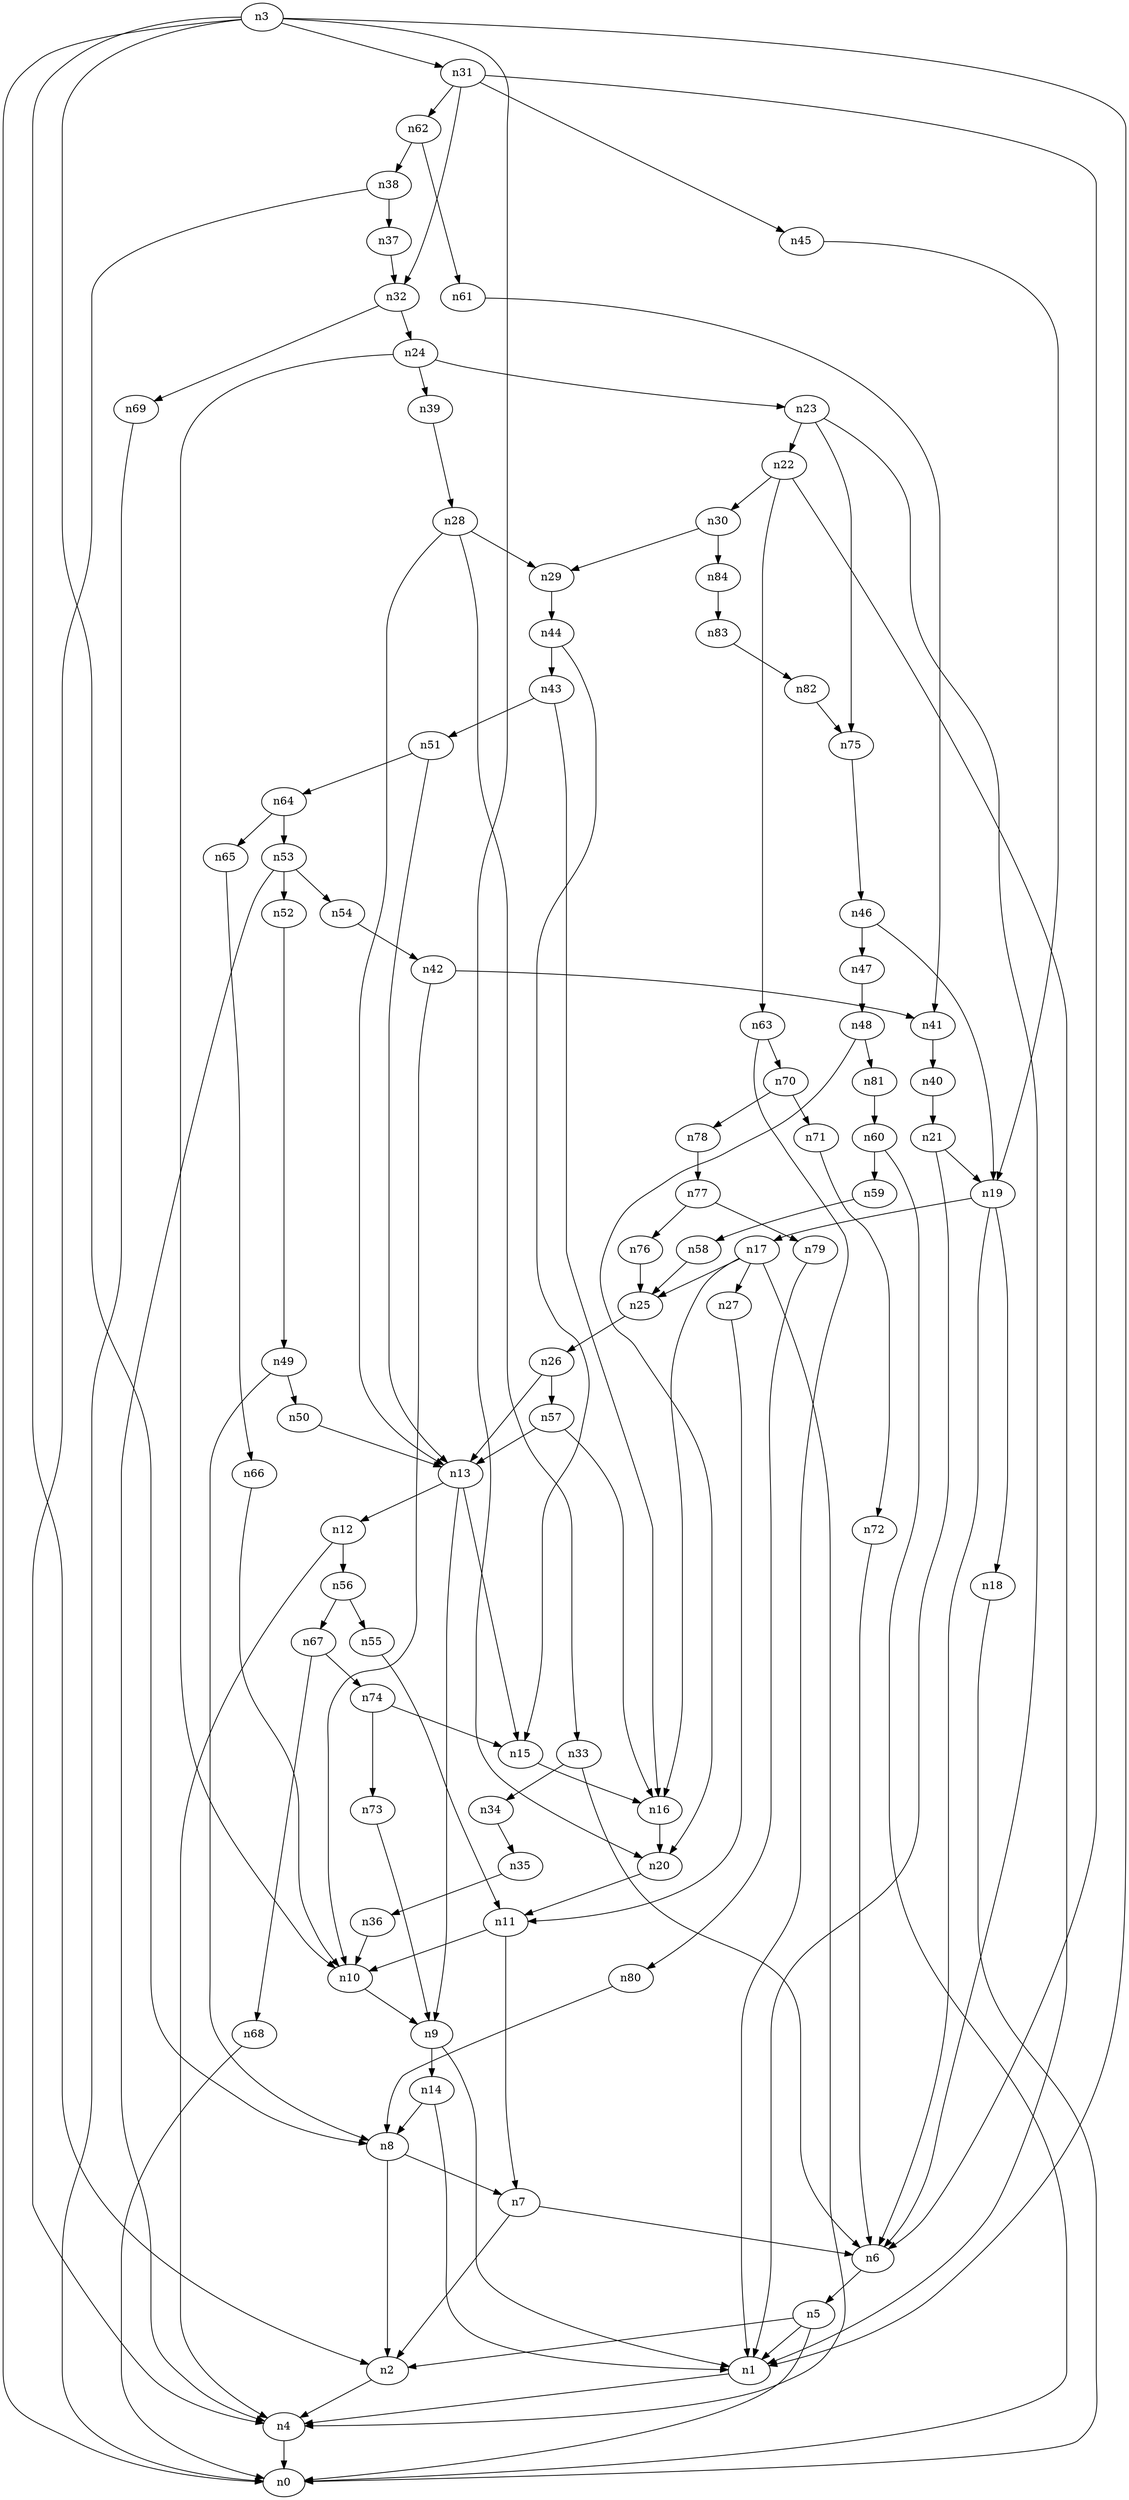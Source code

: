 digraph G {
	n1 -> n4	 [_graphml_id=e4];
	n2 -> n4	 [_graphml_id=e7];
	n3 -> n0	 [_graphml_id=e0];
	n3 -> n1	 [_graphml_id=e3];
	n3 -> n2	 [_graphml_id=e6];
	n3 -> n8	 [_graphml_id=e13];
	n3 -> n20	 [_graphml_id=e35];
	n3 -> n31	 [_graphml_id=e50];
	n4 -> n0	 [_graphml_id=e1];
	n5 -> n0	 [_graphml_id=e2];
	n5 -> n1	 [_graphml_id=e5];
	n5 -> n2	 [_graphml_id=e8];
	n6 -> n5	 [_graphml_id=e9];
	n7 -> n2	 [_graphml_id=e55];
	n7 -> n6	 [_graphml_id=e10];
	n8 -> n2	 [_graphml_id=e12];
	n8 -> n7	 [_graphml_id=e11];
	n9 -> n1	 [_graphml_id=e14];
	n9 -> n14	 [_graphml_id=e21];
	n10 -> n9	 [_graphml_id=e15];
	n11 -> n7	 [_graphml_id=e17];
	n11 -> n10	 [_graphml_id=e16];
	n12 -> n4	 [_graphml_id=e18];
	n12 -> n56	 [_graphml_id=e92];
	n13 -> n9	 [_graphml_id=e20];
	n13 -> n12	 [_graphml_id=e19];
	n13 -> n15	 [_graphml_id=e24];
	n14 -> n1	 [_graphml_id=e23];
	n14 -> n8	 [_graphml_id=e22];
	n15 -> n16	 [_graphml_id=e25];
	n16 -> n20	 [_graphml_id=e32];
	n17 -> n4	 [_graphml_id=e27];
	n17 -> n16	 [_graphml_id=e26];
	n17 -> n25	 [_graphml_id=e40];
	n17 -> n27	 [_graphml_id=e44];
	n18 -> n0	 [_graphml_id=e28];
	n19 -> n6	 [_graphml_id=e85];
	n19 -> n17	 [_graphml_id=e30];
	n19 -> n18	 [_graphml_id=e29];
	n20 -> n11	 [_graphml_id=e31];
	n21 -> n1	 [_graphml_id=e33];
	n21 -> n19	 [_graphml_id=e34];
	n22 -> n1	 [_graphml_id=e36];
	n22 -> n30	 [_graphml_id=e49];
	n22 -> n63	 [_graphml_id=e104];
	n23 -> n6	 [_graphml_id=e45];
	n23 -> n22	 [_graphml_id=e37];
	n23 -> n75	 [_graphml_id=e124];
	n24 -> n10	 [_graphml_id=e39];
	n24 -> n23	 [_graphml_id=e38];
	n24 -> n39	 [_graphml_id=e64];
	n25 -> n26	 [_graphml_id=e41];
	n26 -> n13	 [_graphml_id=e42];
	n26 -> n57	 [_graphml_id=e115];
	n27 -> n11	 [_graphml_id=e43];
	n28 -> n13	 [_graphml_id=e46];
	n28 -> n29	 [_graphml_id=e47];
	n28 -> n33	 [_graphml_id=e54];
	n29 -> n44	 [_graphml_id=e72];
	n30 -> n29	 [_graphml_id=e48];
	n30 -> n84	 [_graphml_id=e139];
	n31 -> n6	 [_graphml_id=e65];
	n31 -> n32	 [_graphml_id=e51];
	n31 -> n45	 [_graphml_id=e74];
	n31 -> n62	 [_graphml_id=e105];
	n32 -> n24	 [_graphml_id=e52];
	n32 -> n69	 [_graphml_id=e113];
	n33 -> n6	 [_graphml_id=e53];
	n33 -> n34	 [_graphml_id=e56];
	n34 -> n35	 [_graphml_id=e57];
	n35 -> n36	 [_graphml_id=e58];
	n36 -> n10	 [_graphml_id=e59];
	n37 -> n32	 [_graphml_id=e60];
	n38 -> n4	 [_graphml_id=e62];
	n38 -> n37	 [_graphml_id=e61];
	n39 -> n28	 [_graphml_id=e63];
	n40 -> n21	 [_graphml_id=e66];
	n41 -> n40	 [_graphml_id=e67];
	n42 -> n10	 [_graphml_id=e69];
	n42 -> n41	 [_graphml_id=e68];
	n43 -> n16	 [_graphml_id=e70];
	n43 -> n51	 [_graphml_id=e84];
	n44 -> n15	 [_graphml_id=e75];
	n44 -> n43	 [_graphml_id=e71];
	n45 -> n19	 [_graphml_id=e73];
	n46 -> n19	 [_graphml_id=e76];
	n46 -> n47	 [_graphml_id=e77];
	n47 -> n48	 [_graphml_id=e78];
	n48 -> n20	 [_graphml_id=e79];
	n48 -> n81	 [_graphml_id=e133];
	n49 -> n8	 [_graphml_id=e80];
	n49 -> n50	 [_graphml_id=e81];
	n50 -> n13	 [_graphml_id=e82];
	n51 -> n13	 [_graphml_id=e83];
	n51 -> n64	 [_graphml_id=e135];
	n52 -> n49	 [_graphml_id=e86];
	n53 -> n4	 [_graphml_id=e95];
	n53 -> n52	 [_graphml_id=e87];
	n53 -> n54	 [_graphml_id=e88];
	n54 -> n42	 [_graphml_id=e89];
	n55 -> n11	 [_graphml_id=e90];
	n56 -> n55	 [_graphml_id=e91];
	n56 -> n67	 [_graphml_id=e110];
	n57 -> n13	 [_graphml_id=e94];
	n57 -> n16	 [_graphml_id=e93];
	n58 -> n25	 [_graphml_id=e96];
	n59 -> n58	 [_graphml_id=e97];
	n60 -> n0	 [_graphml_id=e99];
	n60 -> n59	 [_graphml_id=e98];
	n61 -> n41	 [_graphml_id=e100];
	n62 -> n38	 [_graphml_id=e102];
	n62 -> n61	 [_graphml_id=e101];
	n63 -> n1	 [_graphml_id=e103];
	n63 -> n70	 [_graphml_id=e116];
	n64 -> n53	 [_graphml_id=e106];
	n64 -> n65	 [_graphml_id=e107];
	n65 -> n66	 [_graphml_id=e108];
	n66 -> n10	 [_graphml_id=e109];
	n67 -> n68	 [_graphml_id=e111];
	n67 -> n74	 [_graphml_id=e122];
	n68 -> n0	 [_graphml_id=e112];
	n69 -> n0	 [_graphml_id=e114];
	n70 -> n71	 [_graphml_id=e117];
	n70 -> n78	 [_graphml_id=e129];
	n71 -> n72	 [_graphml_id=e118];
	n72 -> n6	 [_graphml_id=e119];
	n73 -> n9	 [_graphml_id=e120];
	n74 -> n15	 [_graphml_id=e125];
	n74 -> n73	 [_graphml_id=e121];
	n75 -> n46	 [_graphml_id=e123];
	n76 -> n25	 [_graphml_id=e126];
	n77 -> n76	 [_graphml_id=e127];
	n77 -> n79	 [_graphml_id=e130];
	n78 -> n77	 [_graphml_id=e128];
	n79 -> n80	 [_graphml_id=e131];
	n80 -> n8	 [_graphml_id=e132];
	n81 -> n60	 [_graphml_id=e134];
	n82 -> n75	 [_graphml_id=e136];
	n83 -> n82	 [_graphml_id=e137];
	n84 -> n83	 [_graphml_id=e138];
}
